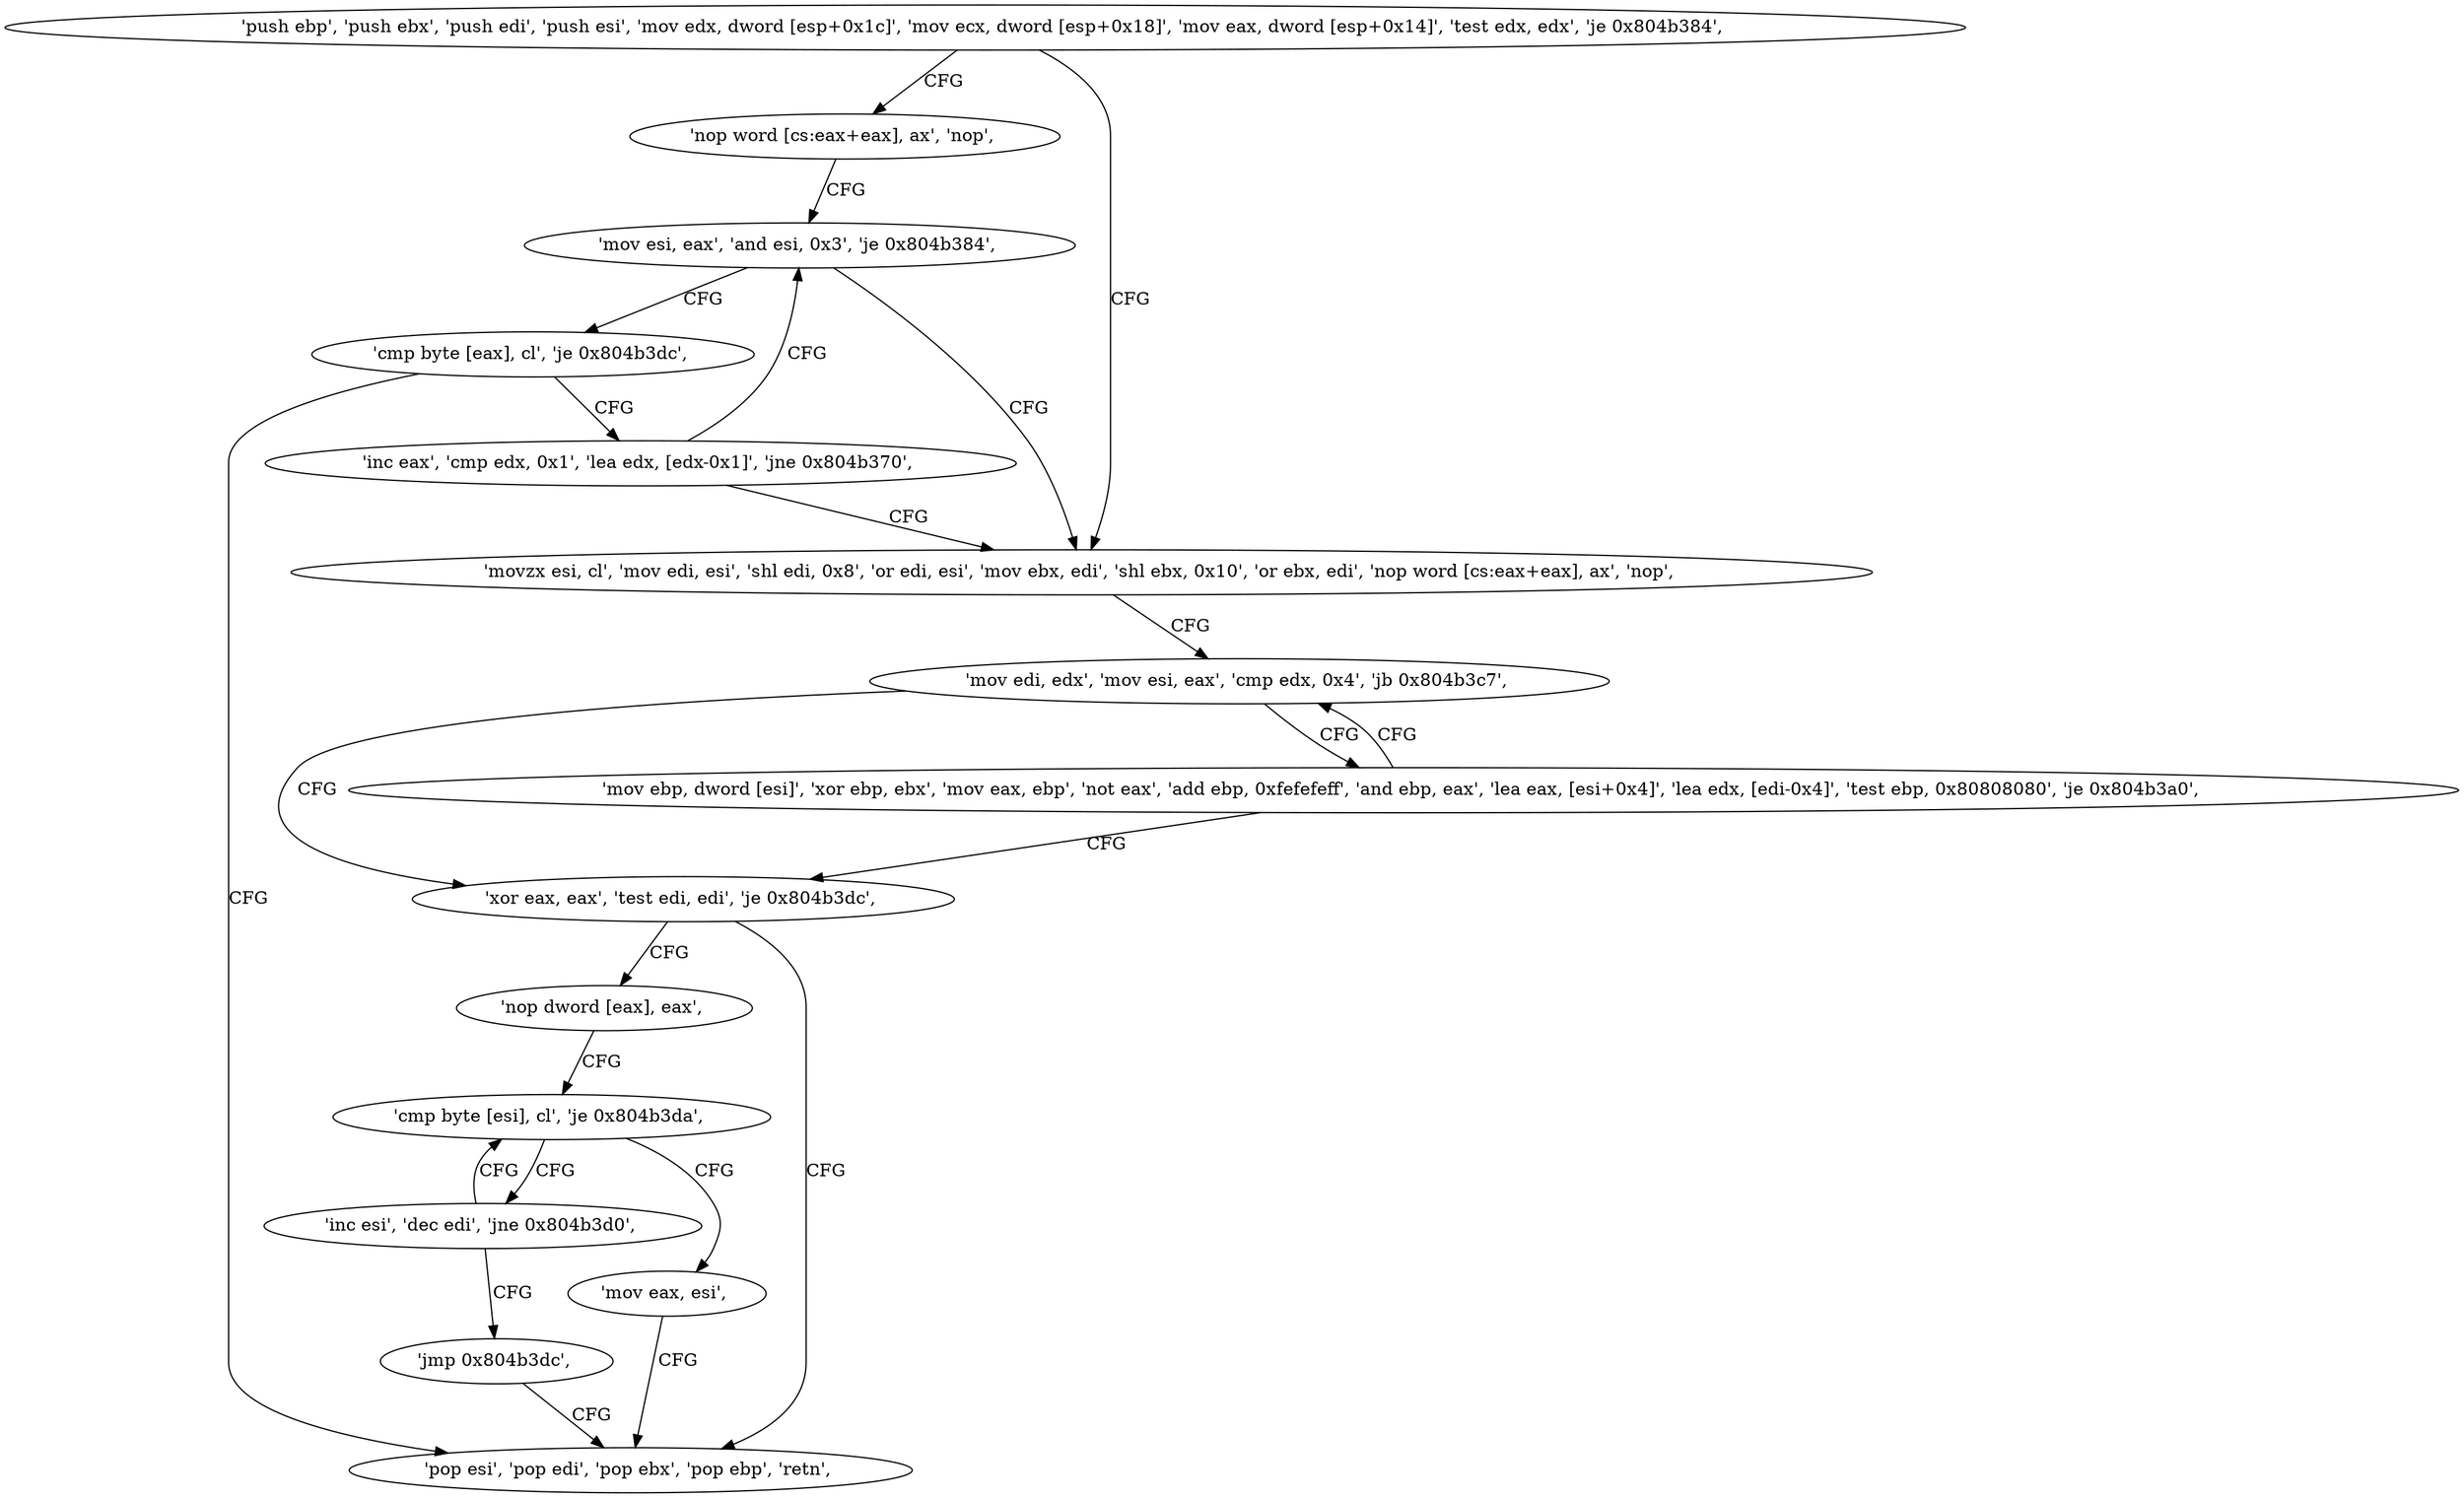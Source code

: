 digraph "func" {
"134525776" [label = "'push ebp', 'push ebx', 'push edi', 'push esi', 'mov edx, dword [esp+0x1c]', 'mov ecx, dword [esp+0x18]', 'mov eax, dword [esp+0x14]', 'test edx, edx', 'je 0x804b384', " ]
"134525828" [label = "'movzx esi, cl', 'mov edi, esi', 'shl edi, 0x8', 'or edi, esi', 'mov ebx, edi', 'shl ebx, 0x10', 'or ebx, edi', 'nop word [cs:eax+eax], ax', 'nop', " ]
"134525796" [label = "'nop word [cs:eax+eax], ax', 'nop', " ]
"134525856" [label = "'mov edi, edx', 'mov esi, eax', 'cmp edx, 0x4', 'jb 0x804b3c7', " ]
"134525808" [label = "'mov esi, eax', 'and esi, 0x3', 'je 0x804b384', " ]
"134525895" [label = "'xor eax, eax', 'test edi, edi', 'je 0x804b3dc', " ]
"134525916" [label = "'pop esi', 'pop edi', 'pop ebx', 'pop ebp', 'retn', " ]
"134525901" [label = "'nop dword [eax], eax', " ]
"134525865" [label = "'mov ebp, dword [esi]', 'xor ebp, ebx', 'mov eax, ebp', 'not eax', 'add ebp, 0xfefefeff', 'and ebp, eax', 'lea eax, [esi+0x4]', 'lea edx, [edi-0x4]', 'test ebp, 0x80808080', 'je 0x804b3a0', " ]
"134525815" [label = "'cmp byte [eax], cl', 'je 0x804b3dc', " ]
"134525819" [label = "'inc eax', 'cmp edx, 0x1', 'lea edx, [edx-0x1]', 'jne 0x804b370', " ]
"134525904" [label = "'cmp byte [esi], cl', 'je 0x804b3da', " ]
"134525914" [label = "'mov eax, esi', " ]
"134525908" [label = "'inc esi', 'dec edi', 'jne 0x804b3d0', " ]
"134525912" [label = "'jmp 0x804b3dc', " ]
"134525776" -> "134525828" [ label = "CFG" ]
"134525776" -> "134525796" [ label = "CFG" ]
"134525828" -> "134525856" [ label = "CFG" ]
"134525796" -> "134525808" [ label = "CFG" ]
"134525856" -> "134525895" [ label = "CFG" ]
"134525856" -> "134525865" [ label = "CFG" ]
"134525808" -> "134525828" [ label = "CFG" ]
"134525808" -> "134525815" [ label = "CFG" ]
"134525895" -> "134525916" [ label = "CFG" ]
"134525895" -> "134525901" [ label = "CFG" ]
"134525901" -> "134525904" [ label = "CFG" ]
"134525865" -> "134525856" [ label = "CFG" ]
"134525865" -> "134525895" [ label = "CFG" ]
"134525815" -> "134525916" [ label = "CFG" ]
"134525815" -> "134525819" [ label = "CFG" ]
"134525819" -> "134525808" [ label = "CFG" ]
"134525819" -> "134525828" [ label = "CFG" ]
"134525904" -> "134525914" [ label = "CFG" ]
"134525904" -> "134525908" [ label = "CFG" ]
"134525914" -> "134525916" [ label = "CFG" ]
"134525908" -> "134525904" [ label = "CFG" ]
"134525908" -> "134525912" [ label = "CFG" ]
"134525912" -> "134525916" [ label = "CFG" ]
}
